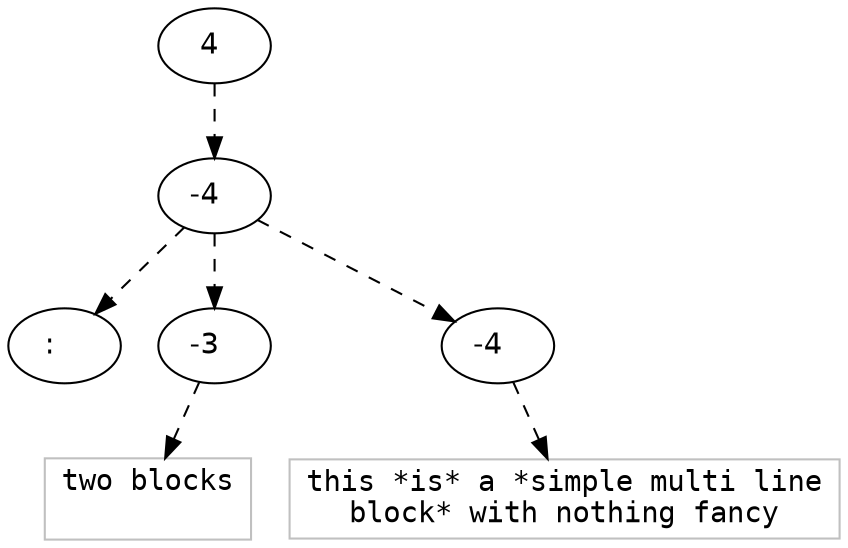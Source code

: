 digraph hierarchy {

node [fontname=Helvetica]
edge [style=dashed]

doc_0 [label=" 4  "]

doc_0 -> { section_1}
{rank=same; section_1}

section_1 [label="-4  "]

section_1 -> { header_2 block_3 block_4}
{rank=same; header_2 block_3 block_4}

header_2 [label=":   "]
block_3 [label="-3  "]
block_4 [label="-4  "]


block_3 -> leaf_5
leaf_5  [color=Gray,shape=rectangle,fontname=Inconsolata,label="two blocks

"]
block_4 -> leaf_6
leaf_6  [color=Gray,shape=rectangle,fontname=Inconsolata,label="this *is* a *simple multi line
block* with nothing fancy
"]
}
